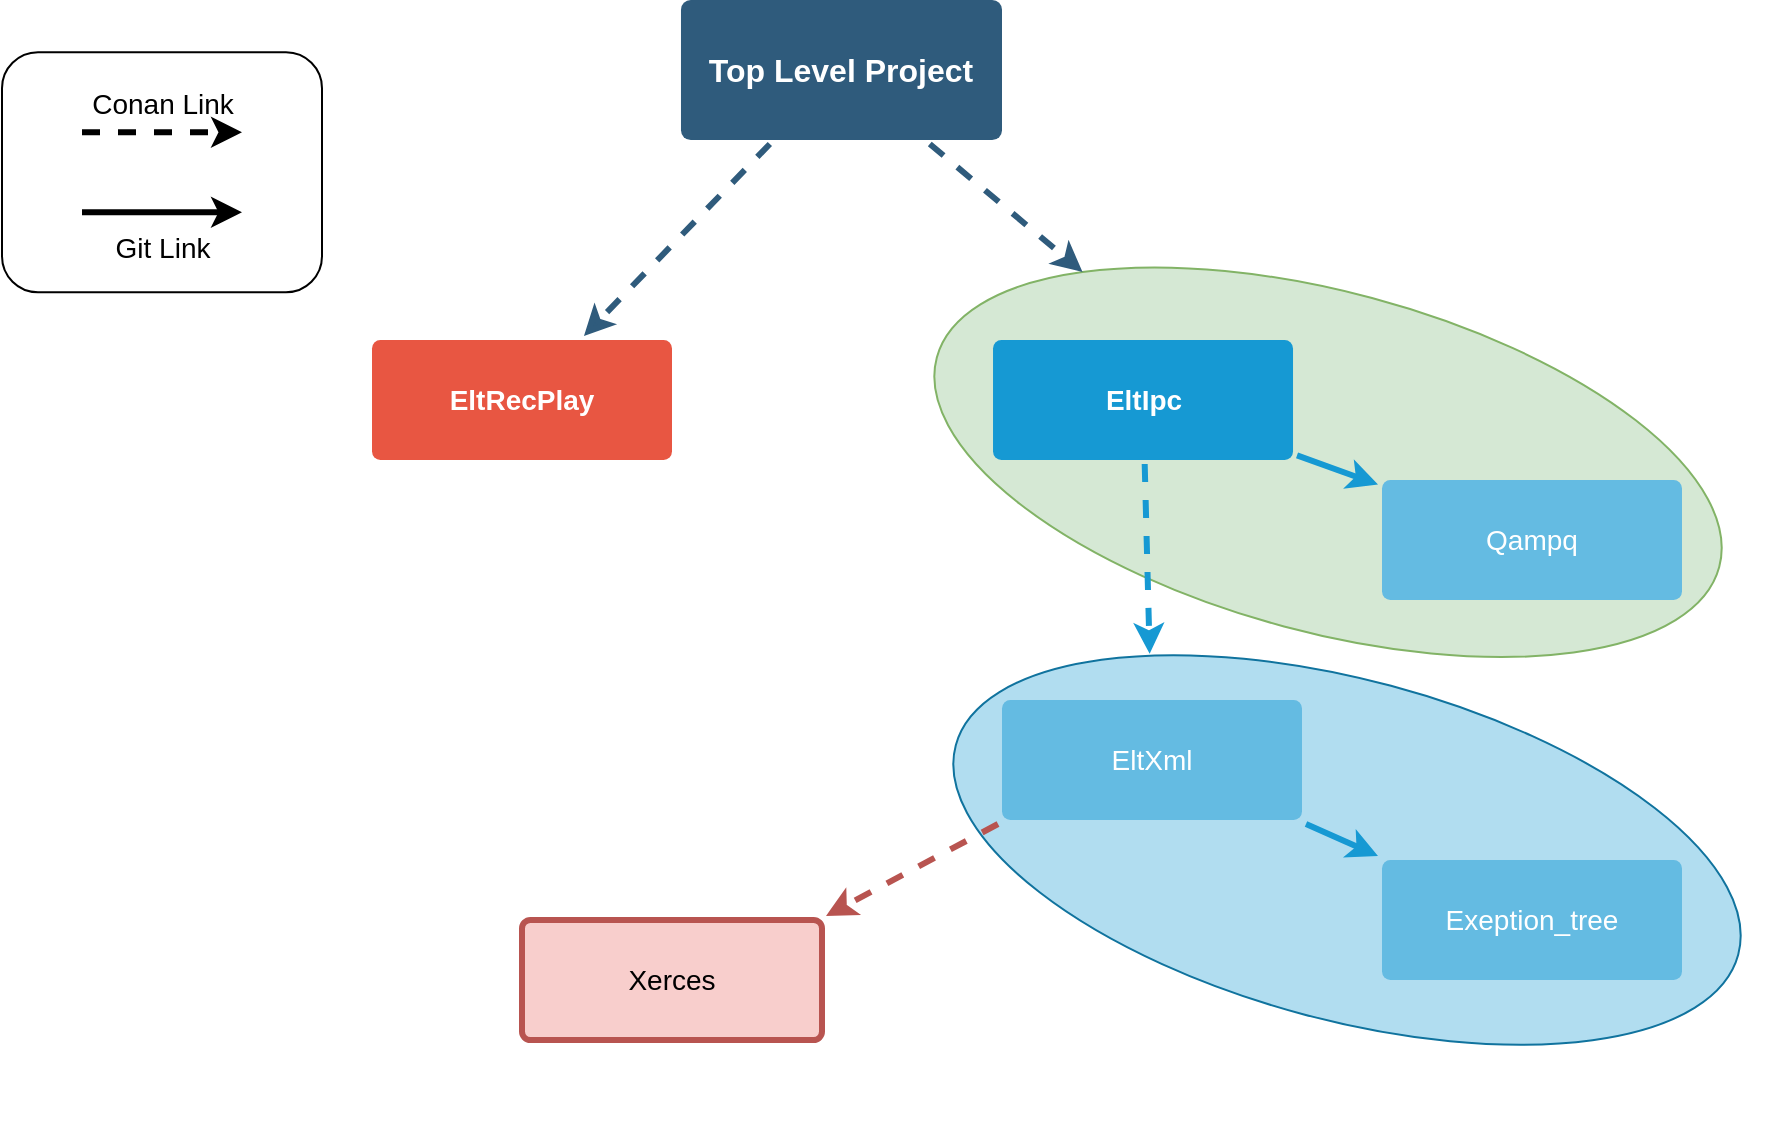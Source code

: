 <mxfile version="16.1.2" type="device"><diagram id="6a731a19-8d31-9384-78a2-239565b7b9f0" name="Page-1"><mxGraphModel dx="1422" dy="905" grid="1" gridSize="10" guides="1" tooltips="1" connect="1" arrows="1" fold="1" page="1" pageScale="1" pageWidth="1169" pageHeight="827" background="none" math="0" shadow="0"><root><mxCell id="0"/><mxCell id="1" parent="0"/><mxCell id="eOfXk-CKq8v4-EgMXx3e-1790" value="" style="ellipse;whiteSpace=wrap;html=1;fillColor=#b1ddf0;strokeColor=#10739e;rotation=15;" vertex="1" parent="1"><mxGeometry x="720" y="490" width="405" height="170" as="geometry"/></mxCell><mxCell id="eOfXk-CKq8v4-EgMXx3e-1787" value="" style="ellipse;whiteSpace=wrap;html=1;fillColor=#d5e8d4;strokeColor=#82b366;rotation=15;" vertex="1" parent="1"><mxGeometry x="710.51" y="296.12" width="405" height="170" as="geometry"/></mxCell><mxCell id="eOfXk-CKq8v4-EgMXx3e-1784" value="" style="rounded=1;whiteSpace=wrap;html=1;fontColor=default;" vertex="1" parent="1"><mxGeometry x="250" y="176.12" width="160" height="120" as="geometry"/></mxCell><mxCell id="1747" value="" style="edgeStyle=none;rounded=0;jumpStyle=none;html=1;shadow=0;labelBackgroundColor=none;startArrow=none;startFill=0;endArrow=classic;endFill=1;jettySize=auto;orthogonalLoop=1;strokeColor=#2F5B7C;strokeWidth=3;fontFamily=Helvetica;fontSize=16;fontColor=#23445D;spacing=5;dashed=1;entryX=0;entryY=0;entryDx=0;entryDy=0;" parent="1" source="1749" target="eOfXk-CKq8v4-EgMXx3e-1787" edge="1"><mxGeometry relative="1" as="geometry"/></mxCell><mxCell id="1748" value="" style="edgeStyle=none;rounded=0;jumpStyle=none;html=1;shadow=0;labelBackgroundColor=none;startArrow=none;startFill=0;endArrow=classic;endFill=1;jettySize=auto;orthogonalLoop=1;strokeColor=#2F5B7C;strokeWidth=3;fontFamily=Helvetica;fontSize=16;fontColor=#23445D;spacing=5;dashed=1;" parent="1" source="1749" target="1753" edge="1"><mxGeometry relative="1" as="geometry"/></mxCell><mxCell id="1749" value="Top Level Project" style="rounded=1;whiteSpace=wrap;html=1;shadow=0;labelBackgroundColor=none;strokeColor=none;strokeWidth=3;fillColor=#2F5B7C;fontFamily=Helvetica;fontSize=16;fontColor=#FFFFFF;align=center;fontStyle=1;spacing=5;arcSize=7;perimeterSpacing=2;" parent="1" vertex="1"><mxGeometry x="589.49" y="150" width="160.51" height="70" as="geometry"/></mxCell><mxCell id="1753" value="EltRecPlay" style="rounded=1;whiteSpace=wrap;html=1;shadow=0;labelBackgroundColor=none;strokeColor=none;strokeWidth=3;fillColor=#e85642;fontFamily=Helvetica;fontSize=14;fontColor=#FFFFFF;align=center;spacing=5;fontStyle=1;arcSize=7;perimeterSpacing=2;" parent="1" vertex="1"><mxGeometry x="435" y="320" width="150" height="60" as="geometry"/></mxCell><mxCell id="1758" value="" style="edgeStyle=none;rounded=0;jumpStyle=none;html=1;shadow=0;labelBackgroundColor=none;startArrow=none;startFill=0;endArrow=classic;endFill=1;jettySize=auto;orthogonalLoop=1;strokeColor=#1699D3;strokeWidth=3;fontFamily=Helvetica;fontSize=14;fontColor=#FFFFFF;spacing=5;dashed=1;entryX=0.202;entryY=0.093;entryDx=0;entryDy=0;entryPerimeter=0;" parent="1" source="1760" target="eOfXk-CKq8v4-EgMXx3e-1790" edge="1"><mxGeometry relative="1" as="geometry"/></mxCell><mxCell id="1759" value="" style="edgeStyle=none;rounded=0;jumpStyle=none;html=1;shadow=0;labelBackgroundColor=none;startArrow=none;startFill=0;endArrow=classic;endFill=1;jettySize=auto;orthogonalLoop=1;strokeColor=#1699D3;strokeWidth=3;fontFamily=Helvetica;fontSize=14;fontColor=#FFFFFF;spacing=5;" parent="1" source="1760" target="1761" edge="1"><mxGeometry relative="1" as="geometry"/></mxCell><mxCell id="1760" value="EltIpc" style="rounded=1;whiteSpace=wrap;html=1;shadow=0;labelBackgroundColor=none;strokeColor=none;strokeWidth=3;fillColor=#1699d3;fontFamily=Helvetica;fontSize=14;fontColor=#FFFFFF;align=center;spacing=5;fontStyle=1;arcSize=7;perimeterSpacing=2;" parent="1" vertex="1"><mxGeometry x="745.51" y="320" width="150" height="60" as="geometry"/></mxCell><mxCell id="1761" value="Qampq" style="rounded=1;whiteSpace=wrap;html=1;shadow=0;labelBackgroundColor=none;strokeColor=none;strokeWidth=3;fillColor=#64bbe2;fontFamily=Helvetica;fontSize=14;fontColor=#FFFFFF;align=center;spacing=5;arcSize=7;perimeterSpacing=2;" parent="1" vertex="1"><mxGeometry x="940" y="390" width="150" height="60" as="geometry"/></mxCell><mxCell id="eOfXk-CKq8v4-EgMXx3e-1786" style="edgeStyle=none;rounded=0;orthogonalLoop=1;jettySize=auto;html=1;exitX=0;exitY=1;exitDx=0;exitDy=0;entryX=1;entryY=0;entryDx=0;entryDy=0;fontColor=#FFFFFF;labelBackgroundColor=none;fontSize=14;strokeColor=#b85450;shadow=0;startArrow=none;startFill=0;endFill=1;strokeWidth=3;spacing=5;dashed=1;fillColor=#f8cecc;" edge="1" parent="1" source="1762" target="eOfXk-CKq8v4-EgMXx3e-1785"><mxGeometry relative="1" as="geometry"/></mxCell><mxCell id="eOfXk-CKq8v4-EgMXx3e-1789" style="edgeStyle=none;rounded=0;orthogonalLoop=1;jettySize=auto;html=1;exitX=1;exitY=1;exitDx=0;exitDy=0;entryX=0;entryY=0;entryDx=0;entryDy=0;fontColor=#FFFFFF;labelBackgroundColor=none;fontSize=14;strokeColor=#1699D3;shadow=0;startArrow=none;startFill=0;endFill=1;strokeWidth=3;spacing=5;" edge="1" parent="1" source="1762" target="eOfXk-CKq8v4-EgMXx3e-1788"><mxGeometry relative="1" as="geometry"/></mxCell><mxCell id="1762" value="EltXml" style="rounded=1;whiteSpace=wrap;html=1;shadow=0;labelBackgroundColor=none;strokeColor=none;strokeWidth=3;fillColor=#64bbe2;fontFamily=Helvetica;fontSize=14;fontColor=#FFFFFF;align=center;spacing=5;arcSize=7;perimeterSpacing=2;" parent="1" vertex="1"><mxGeometry x="750" y="500" width="150" height="60" as="geometry"/></mxCell><mxCell id="eOfXk-CKq8v4-EgMXx3e-1782" value="Conan Link" style="edgeStyle=none;rounded=0;jumpStyle=none;html=1;shadow=0;labelBackgroundColor=none;startArrow=none;startFill=0;endArrow=classic;endFill=1;jettySize=auto;orthogonalLoop=1;strokeWidth=3;fontFamily=Helvetica;fontSize=14;fontColor=default;spacing=5;dashed=1;verticalAlign=bottom;" edge="1" parent="1"><mxGeometry relative="1" as="geometry"><mxPoint x="290" y="216.12" as="sourcePoint"/><mxPoint x="370" y="216.12" as="targetPoint"/></mxGeometry></mxCell><mxCell id="eOfXk-CKq8v4-EgMXx3e-1783" value="Git Link" style="edgeStyle=none;rounded=0;jumpStyle=none;html=1;shadow=0;labelBackgroundColor=none;startArrow=none;startFill=0;endArrow=classic;endFill=1;jettySize=auto;orthogonalLoop=1;strokeWidth=3;fontFamily=Helvetica;fontSize=14;fontColor=default;spacing=5;verticalAlign=top;" edge="1" parent="1"><mxGeometry relative="1" as="geometry"><mxPoint x="290" y="256.12" as="sourcePoint"/><mxPoint x="370" y="256.12" as="targetPoint"/></mxGeometry></mxCell><mxCell id="eOfXk-CKq8v4-EgMXx3e-1785" value="Xerces" style="rounded=1;whiteSpace=wrap;html=1;shadow=0;labelBackgroundColor=none;strokeColor=#b85450;strokeWidth=3;fillColor=#f8cecc;fontFamily=Helvetica;fontSize=14;align=center;spacing=5;arcSize=7;perimeterSpacing=2;" vertex="1" parent="1"><mxGeometry x="510" y="610" width="150" height="60" as="geometry"/></mxCell><mxCell id="eOfXk-CKq8v4-EgMXx3e-1788" value="Exeption_tree" style="rounded=1;whiteSpace=wrap;html=1;shadow=0;labelBackgroundColor=none;strokeColor=none;strokeWidth=3;fillColor=#64bbe2;fontFamily=Helvetica;fontSize=14;fontColor=#FFFFFF;align=center;spacing=5;arcSize=7;perimeterSpacing=2;" vertex="1" parent="1"><mxGeometry x="940" y="580" width="150" height="60" as="geometry"/></mxCell></root></mxGraphModel></diagram></mxfile>